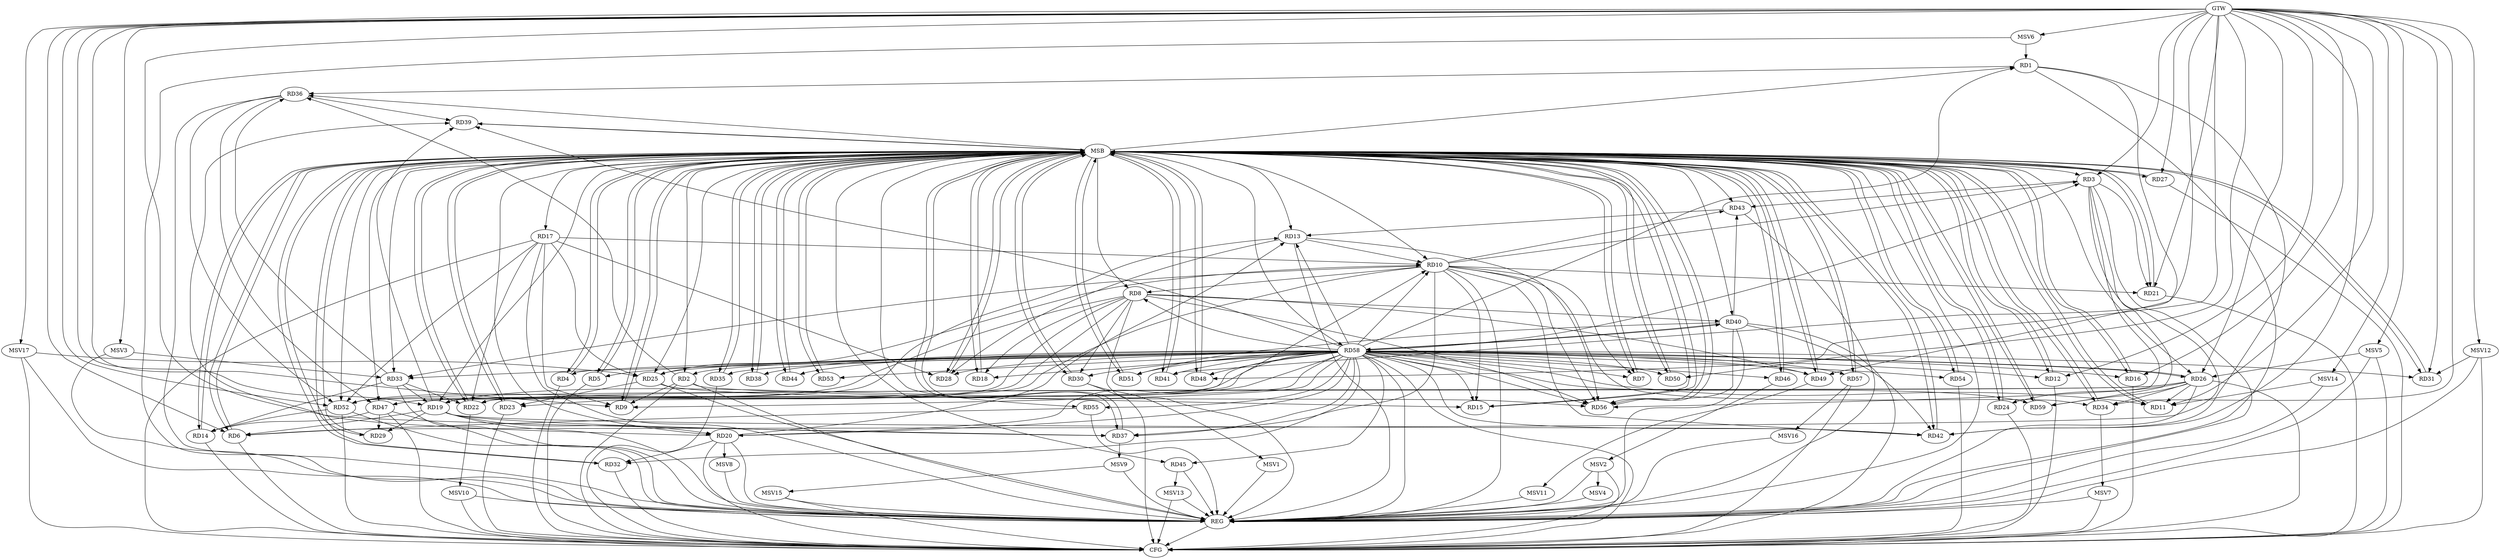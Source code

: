 strict digraph G {
  RD1 [ label="RD1" ];
  RD2 [ label="RD2" ];
  RD3 [ label="RD3" ];
  RD4 [ label="RD4" ];
  RD5 [ label="RD5" ];
  RD6 [ label="RD6" ];
  RD7 [ label="RD7" ];
  RD8 [ label="RD8" ];
  RD9 [ label="RD9" ];
  RD10 [ label="RD10" ];
  RD11 [ label="RD11" ];
  RD12 [ label="RD12" ];
  RD13 [ label="RD13" ];
  RD14 [ label="RD14" ];
  RD15 [ label="RD15" ];
  RD16 [ label="RD16" ];
  RD17 [ label="RD17" ];
  RD18 [ label="RD18" ];
  RD19 [ label="RD19" ];
  RD20 [ label="RD20" ];
  RD21 [ label="RD21" ];
  RD22 [ label="RD22" ];
  RD23 [ label="RD23" ];
  RD24 [ label="RD24" ];
  RD25 [ label="RD25" ];
  RD26 [ label="RD26" ];
  RD27 [ label="RD27" ];
  RD28 [ label="RD28" ];
  RD29 [ label="RD29" ];
  RD30 [ label="RD30" ];
  RD31 [ label="RD31" ];
  RD32 [ label="RD32" ];
  RD33 [ label="RD33" ];
  RD34 [ label="RD34" ];
  RD35 [ label="RD35" ];
  RD36 [ label="RD36" ];
  RD37 [ label="RD37" ];
  RD38 [ label="RD38" ];
  RD39 [ label="RD39" ];
  RD40 [ label="RD40" ];
  RD41 [ label="RD41" ];
  RD42 [ label="RD42" ];
  RD43 [ label="RD43" ];
  RD44 [ label="RD44" ];
  RD45 [ label="RD45" ];
  RD46 [ label="RD46" ];
  RD47 [ label="RD47" ];
  RD48 [ label="RD48" ];
  RD49 [ label="RD49" ];
  RD50 [ label="RD50" ];
  RD51 [ label="RD51" ];
  RD52 [ label="RD52" ];
  RD53 [ label="RD53" ];
  RD54 [ label="RD54" ];
  RD55 [ label="RD55" ];
  RD56 [ label="RD56" ];
  RD57 [ label="RD57" ];
  RD58 [ label="RD58" ];
  RD59 [ label="RD59" ];
  GTW [ label="GTW" ];
  REG [ label="REG" ];
  MSB [ label="MSB" ];
  CFG [ label="CFG" ];
  MSV1 [ label="MSV1" ];
  MSV2 [ label="MSV2" ];
  MSV3 [ label="MSV3" ];
  MSV4 [ label="MSV4" ];
  MSV5 [ label="MSV5" ];
  MSV6 [ label="MSV6" ];
  MSV7 [ label="MSV7" ];
  MSV8 [ label="MSV8" ];
  MSV9 [ label="MSV9" ];
  MSV10 [ label="MSV10" ];
  MSV11 [ label="MSV11" ];
  MSV12 [ label="MSV12" ];
  MSV13 [ label="MSV13" ];
  MSV14 [ label="MSV14" ];
  MSV15 [ label="MSV15" ];
  MSV16 [ label="MSV16" ];
  MSV17 [ label="MSV17" ];
  RD1 -> RD36;
  RD1 -> RD42;
  RD1 -> RD49;
  RD2 -> RD9;
  RD2 -> RD15;
  RD2 -> RD36;
  RD3 -> RD6;
  RD10 -> RD3;
  RD3 -> RD21;
  RD3 -> RD43;
  RD3 -> RD56;
  RD3 -> RD59;
  RD19 -> RD6;
  RD55 -> RD6;
  RD10 -> RD7;
  RD10 -> RD8;
  RD8 -> RD18;
  RD8 -> RD19;
  RD8 -> RD22;
  RD8 -> RD30;
  RD8 -> RD40;
  RD8 -> RD49;
  RD8 -> RD52;
  RD8 -> RD56;
  RD58 -> RD8;
  RD17 -> RD9;
  RD58 -> RD9;
  RD13 -> RD10;
  RD10 -> RD15;
  RD17 -> RD10;
  RD20 -> RD10;
  RD10 -> RD21;
  RD10 -> RD23;
  RD25 -> RD10;
  RD10 -> RD33;
  RD10 -> RD34;
  RD10 -> RD37;
  RD10 -> RD42;
  RD10 -> RD43;
  RD10 -> RD56;
  RD58 -> RD10;
  RD26 -> RD11;
  RD20 -> RD13;
  RD13 -> RD28;
  RD43 -> RD13;
  RD47 -> RD13;
  RD13 -> RD56;
  RD58 -> RD13;
  RD33 -> RD14;
  RD47 -> RD14;
  RD52 -> RD14;
  RD17 -> RD22;
  RD17 -> RD25;
  RD17 -> RD28;
  RD17 -> RD52;
  RD19 -> RD20;
  RD19 -> RD29;
  RD33 -> RD19;
  RD19 -> RD37;
  RD19 -> RD39;
  RD19 -> RD42;
  RD20 -> RD32;
  RD20 -> RD39;
  RD26 -> RD22;
  RD33 -> RD22;
  RD58 -> RD22;
  RD25 -> RD23;
  RD26 -> RD24;
  RD25 -> RD56;
  RD26 -> RD34;
  RD26 -> RD52;
  RD26 -> RD58;
  RD26 -> RD59;
  RD47 -> RD29;
  RD58 -> RD30;
  RD33 -> RD36;
  RD36 -> RD39;
  RD36 -> RD47;
  RD36 -> RD52;
  RD40 -> RD42;
  RD40 -> RD43;
  RD40 -> RD51;
  RD40 -> RD56;
  RD40 -> RD58;
  RD58 -> RD42;
  RD58 -> RD47;
  RD58 -> RD53;
  RD58 -> RD54;
  RD58 -> RD56;
  RD58 -> RD59;
  GTW -> RD42;
  GTW -> RD6;
  GTW -> RD21;
  GTW -> RD3;
  GTW -> RD11;
  GTW -> RD26;
  GTW -> RD52;
  GTW -> RD12;
  GTW -> RD9;
  GTW -> RD41;
  GTW -> RD37;
  GTW -> RD16;
  GTW -> RD19;
  GTW -> RD48;
  GTW -> RD34;
  GTW -> RD50;
  GTW -> RD27;
  GTW -> RD31;
  RD1 -> REG;
  RD2 -> REG;
  RD3 -> REG;
  RD8 -> REG;
  RD10 -> REG;
  RD13 -> REG;
  RD17 -> REG;
  RD19 -> REG;
  RD20 -> REG;
  RD25 -> REG;
  RD26 -> REG;
  RD33 -> REG;
  RD36 -> REG;
  RD40 -> REG;
  RD43 -> REG;
  RD45 -> REG;
  RD47 -> REG;
  RD52 -> REG;
  RD55 -> REG;
  RD58 -> REG;
  RD4 -> MSB;
  MSB -> RD5;
  MSB -> RD40;
  MSB -> RD48;
  MSB -> RD55;
  MSB -> REG;
  RD5 -> MSB;
  MSB -> RD4;
  MSB -> RD24;
  MSB -> RD25;
  MSB -> RD32;
  MSB -> RD39;
  RD6 -> MSB;
  MSB -> RD7;
  MSB -> RD13;
  MSB -> RD22;
  MSB -> RD35;
  MSB -> RD36;
  MSB -> RD43;
  RD7 -> MSB;
  MSB -> RD19;
  MSB -> RD34;
  RD9 -> MSB;
  MSB -> RD18;
  MSB -> RD46;
  RD11 -> MSB;
  MSB -> RD3;
  MSB -> RD14;
  MSB -> RD15;
  MSB -> RD28;
  RD12 -> MSB;
  MSB -> RD6;
  MSB -> RD17;
  RD14 -> MSB;
  MSB -> RD21;
  MSB -> RD42;
  MSB -> RD57;
  MSB -> RD59;
  RD15 -> MSB;
  MSB -> RD8;
  MSB -> RD11;
  MSB -> RD33;
  MSB -> RD37;
  RD16 -> MSB;
  RD18 -> MSB;
  MSB -> RD1;
  MSB -> RD30;
  MSB -> RD38;
  MSB -> RD41;
  MSB -> RD53;
  RD21 -> MSB;
  MSB -> RD20;
  MSB -> RD31;
  MSB -> RD52;
  RD22 -> MSB;
  MSB -> RD9;
  MSB -> RD44;
  MSB -> RD45;
  RD23 -> MSB;
  MSB -> RD2;
  MSB -> RD51;
  RD24 -> MSB;
  RD27 -> MSB;
  MSB -> RD47;
  RD28 -> MSB;
  RD29 -> MSB;
  MSB -> RD54;
  RD30 -> MSB;
  MSB -> RD58;
  RD31 -> MSB;
  MSB -> RD12;
  MSB -> RD50;
  RD32 -> MSB;
  MSB -> RD49;
  RD34 -> MSB;
  RD35 -> MSB;
  RD37 -> MSB;
  MSB -> RD23;
  MSB -> RD56;
  RD38 -> MSB;
  RD39 -> MSB;
  MSB -> RD10;
  MSB -> RD27;
  RD41 -> MSB;
  MSB -> RD29;
  RD42 -> MSB;
  RD44 -> MSB;
  RD46 -> MSB;
  MSB -> RD16;
  RD48 -> MSB;
  MSB -> RD26;
  RD49 -> MSB;
  RD50 -> MSB;
  RD51 -> MSB;
  RD53 -> MSB;
  RD54 -> MSB;
  RD56 -> MSB;
  RD57 -> MSB;
  RD59 -> MSB;
  RD16 -> CFG;
  RD21 -> CFG;
  RD35 -> CFG;
  RD27 -> CFG;
  RD24 -> CFG;
  RD12 -> CFG;
  RD57 -> CFG;
  RD17 -> CFG;
  RD23 -> CFG;
  RD14 -> CFG;
  RD26 -> CFG;
  RD30 -> CFG;
  RD40 -> CFG;
  RD32 -> CFG;
  RD4 -> CFG;
  RD5 -> CFG;
  RD58 -> CFG;
  RD47 -> CFG;
  RD52 -> CFG;
  RD54 -> CFG;
  RD20 -> CFG;
  RD2 -> CFG;
  RD6 -> CFG;
  REG -> CFG;
  RD58 -> RD33;
  RD58 -> RD50;
  RD58 -> RD16;
  RD58 -> RD37;
  RD58 -> RD40;
  RD58 -> RD35;
  RD58 -> RD51;
  RD58 -> RD20;
  RD58 -> RD52;
  RD58 -> RD11;
  RD58 -> RD57;
  RD58 -> RD38;
  RD58 -> RD5;
  RD58 -> RD19;
  RD58 -> RD41;
  RD58 -> RD49;
  RD58 -> RD44;
  RD58 -> RD3;
  RD58 -> RD25;
  RD58 -> RD46;
  RD58 -> RD32;
  RD58 -> RD12;
  RD58 -> RD4;
  RD58 -> RD45;
  RD58 -> RD7;
  RD58 -> RD18;
  RD58 -> RD26;
  RD58 -> RD39;
  RD58 -> RD1;
  RD58 -> RD31;
  RD58 -> RD48;
  RD58 -> RD2;
  RD58 -> RD55;
  RD58 -> RD15;
  RD58 -> RD28;
  RD30 -> MSV1;
  MSV1 -> REG;
  RD46 -> MSV2;
  MSV2 -> REG;
  MSV2 -> CFG;
  MSV3 -> RD33;
  GTW -> MSV3;
  MSV3 -> REG;
  MSV2 -> MSV4;
  MSV4 -> REG;
  MSV5 -> RD26;
  GTW -> MSV5;
  MSV5 -> REG;
  MSV5 -> CFG;
  MSV6 -> RD1;
  GTW -> MSV6;
  MSV6 -> REG;
  RD34 -> MSV7;
  MSV7 -> REG;
  MSV7 -> CFG;
  RD20 -> MSV8;
  MSV8 -> REG;
  RD37 -> MSV9;
  MSV9 -> REG;
  RD22 -> MSV10;
  MSV10 -> REG;
  MSV10 -> CFG;
  RD49 -> MSV11;
  MSV11 -> REG;
  MSV12 -> RD31;
  GTW -> MSV12;
  MSV12 -> REG;
  MSV12 -> CFG;
  RD45 -> MSV13;
  MSV13 -> REG;
  MSV13 -> CFG;
  MSV14 -> RD11;
  GTW -> MSV14;
  MSV14 -> REG;
  MSV9 -> MSV15;
  MSV15 -> REG;
  MSV15 -> CFG;
  RD57 -> MSV16;
  MSV16 -> REG;
  MSV17 -> RD25;
  GTW -> MSV17;
  MSV17 -> REG;
  MSV17 -> CFG;
}
